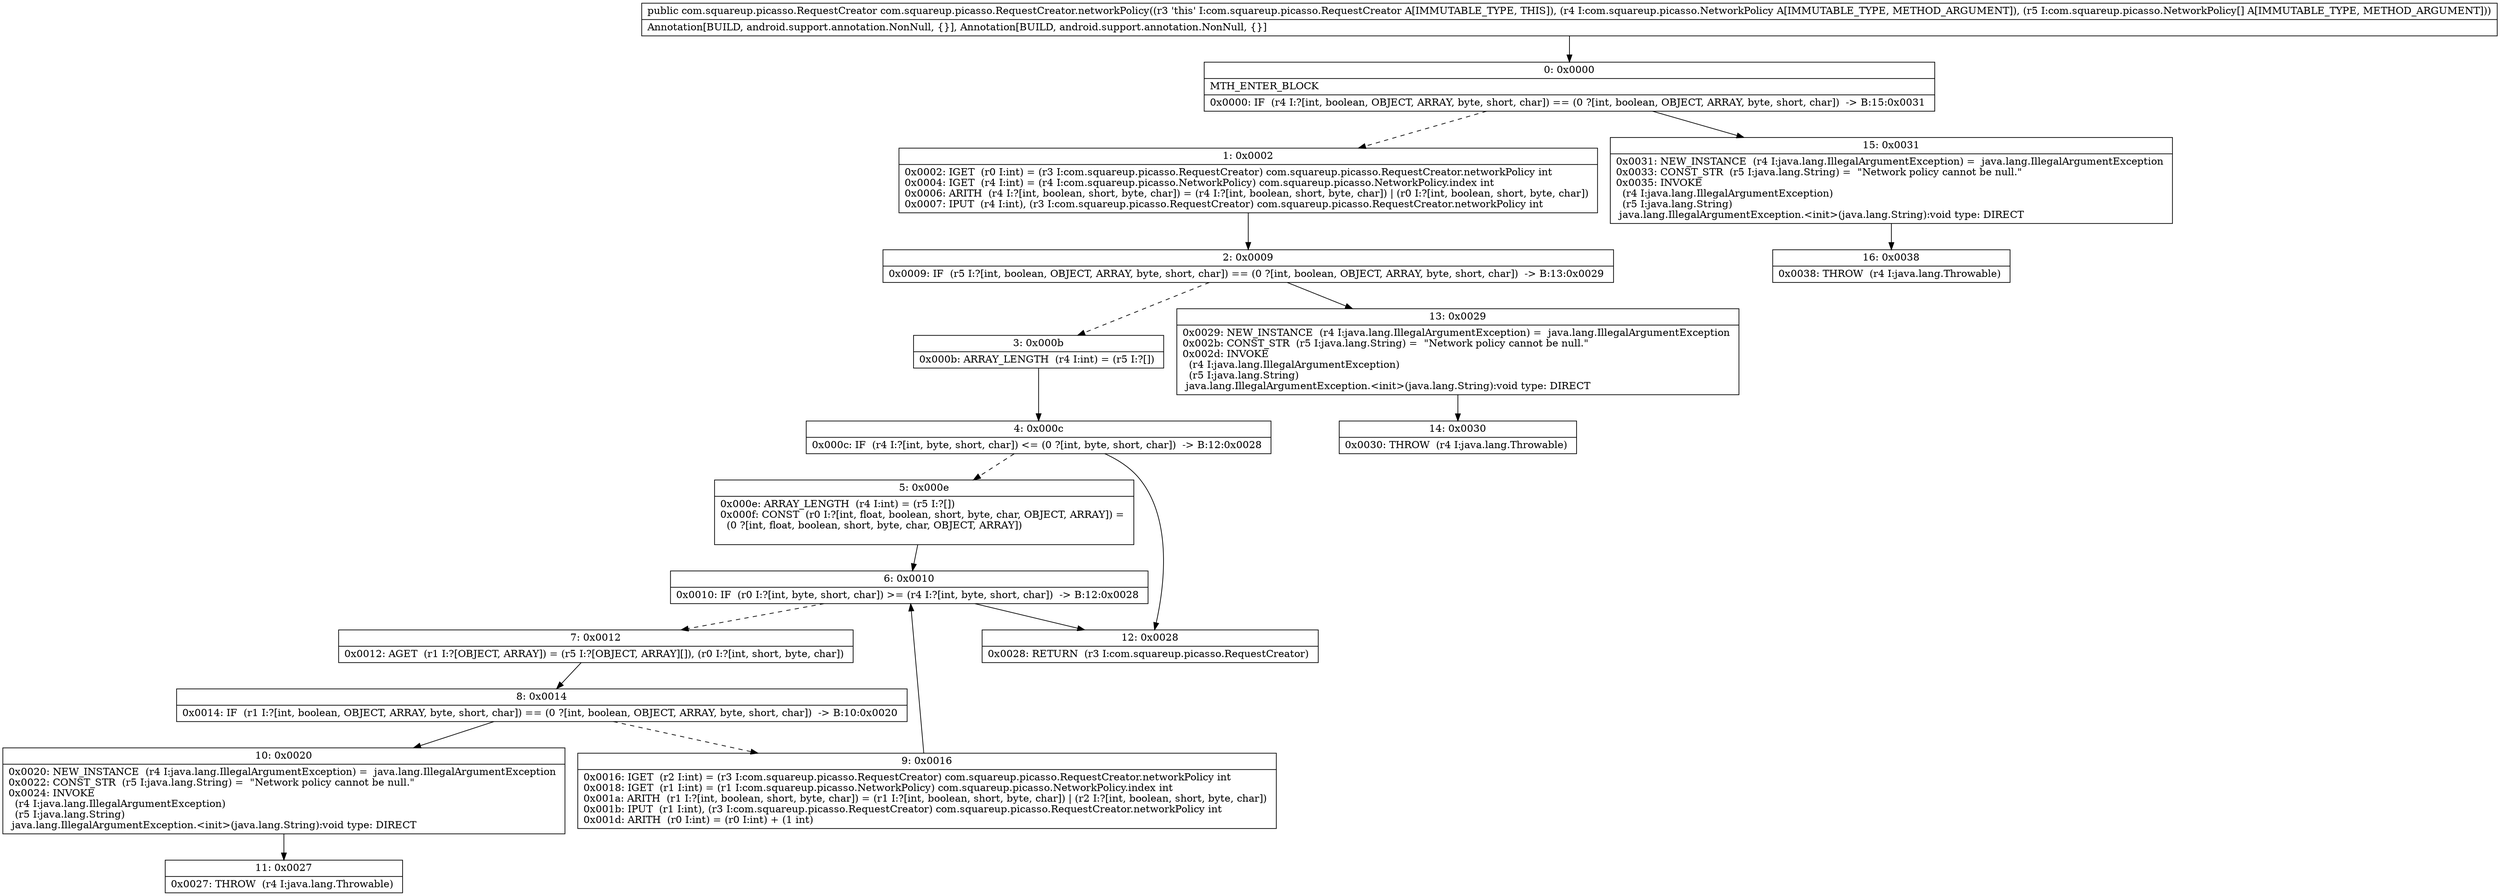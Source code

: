 digraph "CFG forcom.squareup.picasso.RequestCreator.networkPolicy(Lcom\/squareup\/picasso\/NetworkPolicy;[Lcom\/squareup\/picasso\/NetworkPolicy;)Lcom\/squareup\/picasso\/RequestCreator;" {
Node_0 [shape=record,label="{0\:\ 0x0000|MTH_ENTER_BLOCK\l|0x0000: IF  (r4 I:?[int, boolean, OBJECT, ARRAY, byte, short, char]) == (0 ?[int, boolean, OBJECT, ARRAY, byte, short, char])  \-\> B:15:0x0031 \l}"];
Node_1 [shape=record,label="{1\:\ 0x0002|0x0002: IGET  (r0 I:int) = (r3 I:com.squareup.picasso.RequestCreator) com.squareup.picasso.RequestCreator.networkPolicy int \l0x0004: IGET  (r4 I:int) = (r4 I:com.squareup.picasso.NetworkPolicy) com.squareup.picasso.NetworkPolicy.index int \l0x0006: ARITH  (r4 I:?[int, boolean, short, byte, char]) = (r4 I:?[int, boolean, short, byte, char]) \| (r0 I:?[int, boolean, short, byte, char]) \l0x0007: IPUT  (r4 I:int), (r3 I:com.squareup.picasso.RequestCreator) com.squareup.picasso.RequestCreator.networkPolicy int \l}"];
Node_2 [shape=record,label="{2\:\ 0x0009|0x0009: IF  (r5 I:?[int, boolean, OBJECT, ARRAY, byte, short, char]) == (0 ?[int, boolean, OBJECT, ARRAY, byte, short, char])  \-\> B:13:0x0029 \l}"];
Node_3 [shape=record,label="{3\:\ 0x000b|0x000b: ARRAY_LENGTH  (r4 I:int) = (r5 I:?[]) \l}"];
Node_4 [shape=record,label="{4\:\ 0x000c|0x000c: IF  (r4 I:?[int, byte, short, char]) \<= (0 ?[int, byte, short, char])  \-\> B:12:0x0028 \l}"];
Node_5 [shape=record,label="{5\:\ 0x000e|0x000e: ARRAY_LENGTH  (r4 I:int) = (r5 I:?[]) \l0x000f: CONST  (r0 I:?[int, float, boolean, short, byte, char, OBJECT, ARRAY]) = \l  (0 ?[int, float, boolean, short, byte, char, OBJECT, ARRAY])\l \l}"];
Node_6 [shape=record,label="{6\:\ 0x0010|0x0010: IF  (r0 I:?[int, byte, short, char]) \>= (r4 I:?[int, byte, short, char])  \-\> B:12:0x0028 \l}"];
Node_7 [shape=record,label="{7\:\ 0x0012|0x0012: AGET  (r1 I:?[OBJECT, ARRAY]) = (r5 I:?[OBJECT, ARRAY][]), (r0 I:?[int, short, byte, char]) \l}"];
Node_8 [shape=record,label="{8\:\ 0x0014|0x0014: IF  (r1 I:?[int, boolean, OBJECT, ARRAY, byte, short, char]) == (0 ?[int, boolean, OBJECT, ARRAY, byte, short, char])  \-\> B:10:0x0020 \l}"];
Node_9 [shape=record,label="{9\:\ 0x0016|0x0016: IGET  (r2 I:int) = (r3 I:com.squareup.picasso.RequestCreator) com.squareup.picasso.RequestCreator.networkPolicy int \l0x0018: IGET  (r1 I:int) = (r1 I:com.squareup.picasso.NetworkPolicy) com.squareup.picasso.NetworkPolicy.index int \l0x001a: ARITH  (r1 I:?[int, boolean, short, byte, char]) = (r1 I:?[int, boolean, short, byte, char]) \| (r2 I:?[int, boolean, short, byte, char]) \l0x001b: IPUT  (r1 I:int), (r3 I:com.squareup.picasso.RequestCreator) com.squareup.picasso.RequestCreator.networkPolicy int \l0x001d: ARITH  (r0 I:int) = (r0 I:int) + (1 int) \l}"];
Node_10 [shape=record,label="{10\:\ 0x0020|0x0020: NEW_INSTANCE  (r4 I:java.lang.IllegalArgumentException) =  java.lang.IllegalArgumentException \l0x0022: CONST_STR  (r5 I:java.lang.String) =  \"Network policy cannot be null.\" \l0x0024: INVOKE  \l  (r4 I:java.lang.IllegalArgumentException)\l  (r5 I:java.lang.String)\l java.lang.IllegalArgumentException.\<init\>(java.lang.String):void type: DIRECT \l}"];
Node_11 [shape=record,label="{11\:\ 0x0027|0x0027: THROW  (r4 I:java.lang.Throwable) \l}"];
Node_12 [shape=record,label="{12\:\ 0x0028|0x0028: RETURN  (r3 I:com.squareup.picasso.RequestCreator) \l}"];
Node_13 [shape=record,label="{13\:\ 0x0029|0x0029: NEW_INSTANCE  (r4 I:java.lang.IllegalArgumentException) =  java.lang.IllegalArgumentException \l0x002b: CONST_STR  (r5 I:java.lang.String) =  \"Network policy cannot be null.\" \l0x002d: INVOKE  \l  (r4 I:java.lang.IllegalArgumentException)\l  (r5 I:java.lang.String)\l java.lang.IllegalArgumentException.\<init\>(java.lang.String):void type: DIRECT \l}"];
Node_14 [shape=record,label="{14\:\ 0x0030|0x0030: THROW  (r4 I:java.lang.Throwable) \l}"];
Node_15 [shape=record,label="{15\:\ 0x0031|0x0031: NEW_INSTANCE  (r4 I:java.lang.IllegalArgumentException) =  java.lang.IllegalArgumentException \l0x0033: CONST_STR  (r5 I:java.lang.String) =  \"Network policy cannot be null.\" \l0x0035: INVOKE  \l  (r4 I:java.lang.IllegalArgumentException)\l  (r5 I:java.lang.String)\l java.lang.IllegalArgumentException.\<init\>(java.lang.String):void type: DIRECT \l}"];
Node_16 [shape=record,label="{16\:\ 0x0038|0x0038: THROW  (r4 I:java.lang.Throwable) \l}"];
MethodNode[shape=record,label="{public com.squareup.picasso.RequestCreator com.squareup.picasso.RequestCreator.networkPolicy((r3 'this' I:com.squareup.picasso.RequestCreator A[IMMUTABLE_TYPE, THIS]), (r4 I:com.squareup.picasso.NetworkPolicy A[IMMUTABLE_TYPE, METHOD_ARGUMENT]), (r5 I:com.squareup.picasso.NetworkPolicy[] A[IMMUTABLE_TYPE, METHOD_ARGUMENT]))  | Annotation[BUILD, android.support.annotation.NonNull, \{\}], Annotation[BUILD, android.support.annotation.NonNull, \{\}]\l}"];
MethodNode -> Node_0;
Node_0 -> Node_1[style=dashed];
Node_0 -> Node_15;
Node_1 -> Node_2;
Node_2 -> Node_3[style=dashed];
Node_2 -> Node_13;
Node_3 -> Node_4;
Node_4 -> Node_5[style=dashed];
Node_4 -> Node_12;
Node_5 -> Node_6;
Node_6 -> Node_7[style=dashed];
Node_6 -> Node_12;
Node_7 -> Node_8;
Node_8 -> Node_9[style=dashed];
Node_8 -> Node_10;
Node_9 -> Node_6;
Node_10 -> Node_11;
Node_13 -> Node_14;
Node_15 -> Node_16;
}

